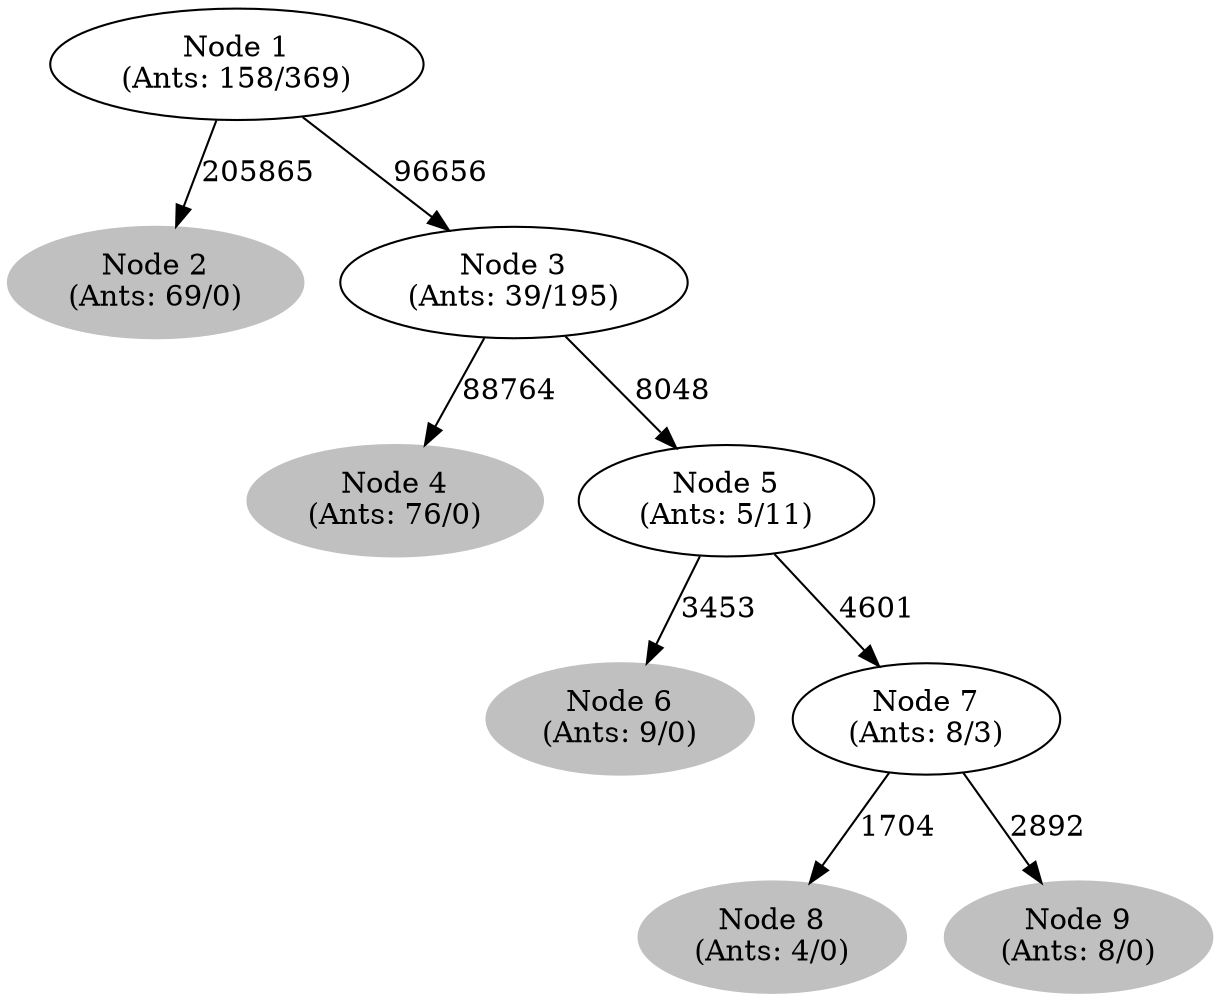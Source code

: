 digraph G {
	
	 "Node 2\n(Ants: 69/0)" [style=filled,color="gray"];
	"Node 1\n(Ants: 158/369)" -> "Node 2\n(Ants: 69/0)" [label=205865];
	 "Node 1\n(Ants: 158/369)" -> "Node 3\n(Ants: 39/195)" [label=96656];
	 "Node 4\n(Ants: 76/0)" [style=filled,color="gray"];
	"Node 3\n(Ants: 39/195)" -> "Node 4\n(Ants: 76/0)" [label=88764];
	 "Node 3\n(Ants: 39/195)" -> "Node 5\n(Ants: 5/11)" [label=8048];
	 "Node 6\n(Ants: 9/0)" [style=filled,color="gray"];
	"Node 5\n(Ants: 5/11)" -> "Node 6\n(Ants: 9/0)" [label=3453];
	 "Node 5\n(Ants: 5/11)" -> "Node 7\n(Ants: 8/3)" [label=4601];
	 "Node 8\n(Ants: 4/0)" [style=filled,color="gray"];
	"Node 7\n(Ants: 8/3)" -> "Node 8\n(Ants: 4/0)" [label=1704];
	 "Node 9\n(Ants: 8/0)" [style=filled,color="gray"];
	"Node 7\n(Ants: 8/3)" -> "Node 9\n(Ants: 8/0)" [label=2892];
	 
}
